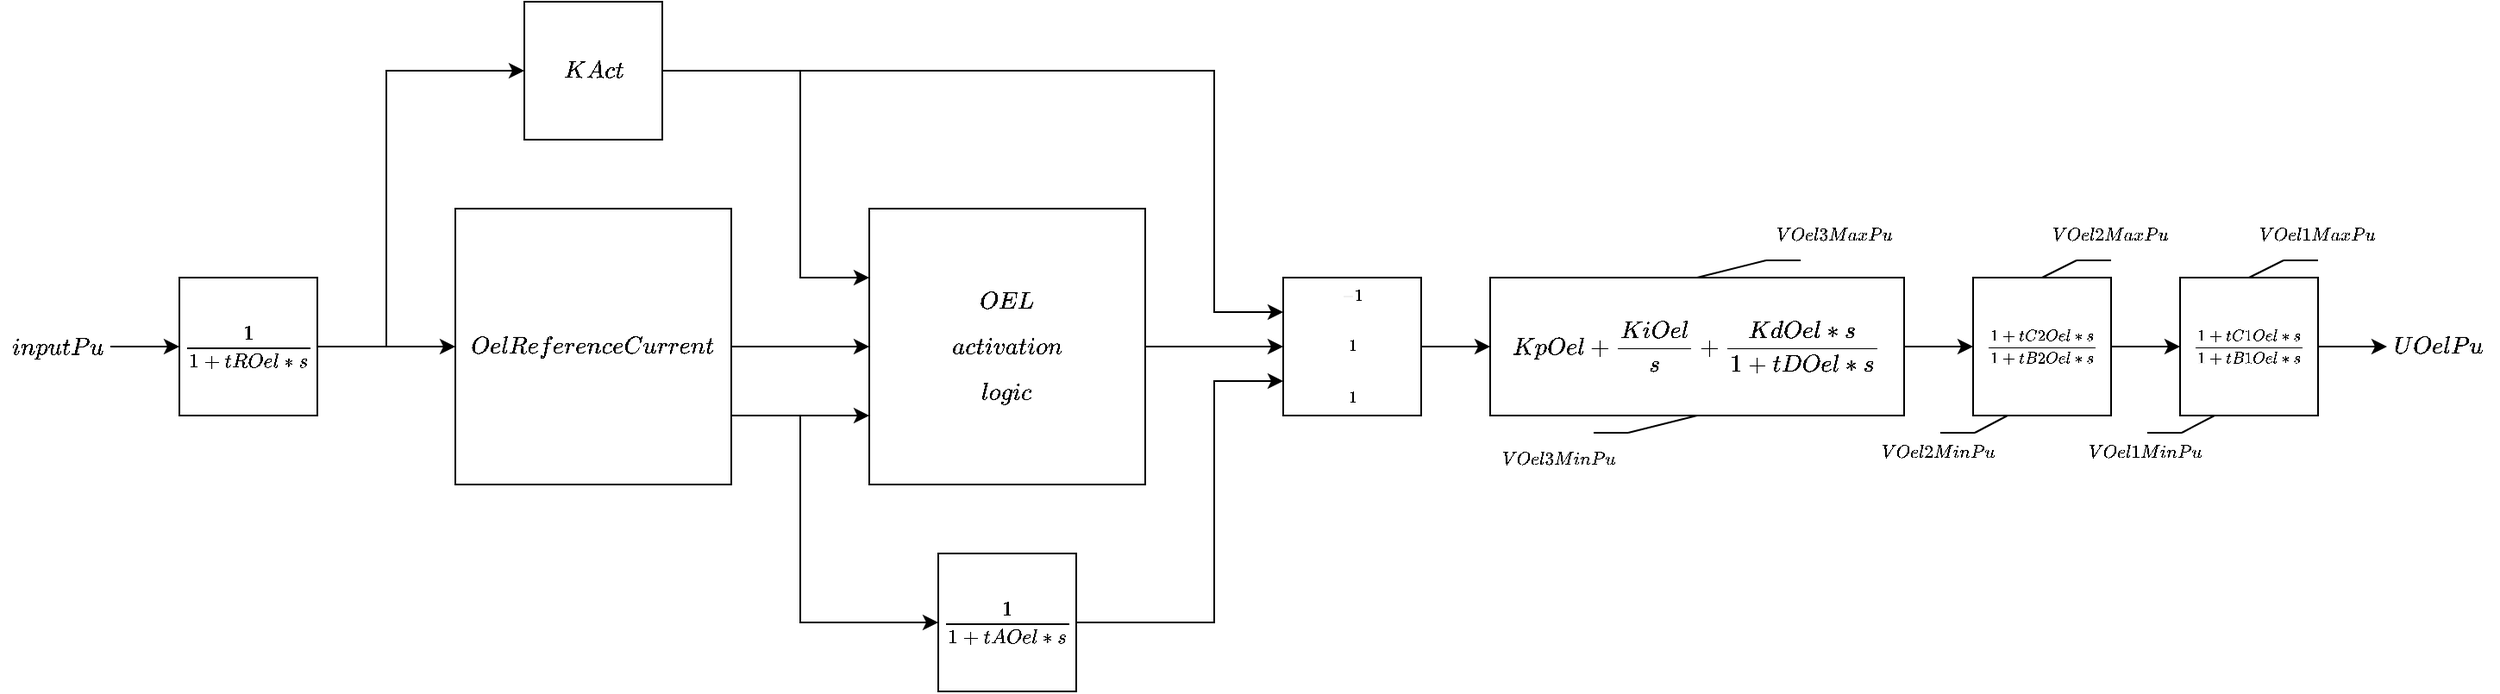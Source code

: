 <mxfile version="24.1.0" type="device">
  <diagram name="Page-1" id="-cMVqA2Gkwa5aGeDibPs">
    <mxGraphModel dx="1762" dy="1243" grid="1" gridSize="10" guides="1" tooltips="1" connect="1" arrows="1" fold="1" page="0" pageScale="1" pageWidth="413" pageHeight="583" math="1" shadow="0">
      <root>
        <mxCell id="0" />
        <mxCell id="1" parent="0" />
        <mxCell id="eN8Zq5XajQ-hrPbZrUXH-4" value="" style="edgeStyle=orthogonalEdgeStyle;rounded=0;orthogonalLoop=1;jettySize=auto;html=1;exitX=1;exitY=0.5;exitDx=0;exitDy=0;" parent="1" source="HanA1OKdP7TFDTROJioc-21" target="eN8Zq5XajQ-hrPbZrUXH-3" edge="1">
          <mxGeometry relative="1" as="geometry">
            <mxPoint x="-160" y="160" as="sourcePoint" />
          </mxGeometry>
        </mxCell>
        <mxCell id="VlKzPEms0ibN2ueOCc-_-25" value="" style="edgeStyle=orthogonalEdgeStyle;rounded=0;orthogonalLoop=1;jettySize=auto;html=1;" parent="1" source="GCO7xrDp6TmdYOZJOnFd-4" target="GCO7xrDp6TmdYOZJOnFd-99" edge="1">
          <mxGeometry relative="1" as="geometry" />
        </mxCell>
        <mxCell id="GCO7xrDp6TmdYOZJOnFd-4" value="&lt;table style=&quot;font-size: 8px;&quot;&gt;&lt;tbody&gt;&lt;tr&gt;&lt;td&gt;&lt;font style=&quot;font-size: 8px;&quot;&gt;$$-1$$&lt;/font&gt;&lt;/td&gt;&lt;/tr&gt;&lt;tr&gt;&lt;td&gt;&lt;font style=&quot;font-size: 8px;&quot;&gt;$$1$$&lt;/font&gt;&lt;/td&gt;&lt;/tr&gt;&lt;tr&gt;&lt;td&gt;&lt;font style=&quot;font-size: 8px;&quot;&gt;$$1$$&lt;/font&gt;&lt;/td&gt;&lt;/tr&gt;&lt;/tbody&gt;&lt;/table&gt;" style="whiteSpace=wrap;html=1;aspect=fixed;" parent="1" vertex="1">
          <mxGeometry x="520" y="120" width="80" height="80" as="geometry" />
        </mxCell>
        <mxCell id="VlKzPEms0ibN2ueOCc-_-24" value="" style="edgeStyle=orthogonalEdgeStyle;rounded=0;orthogonalLoop=1;jettySize=auto;html=1;" parent="1" source="GCO7xrDp6TmdYOZJOnFd-99" target="VlKzPEms0ibN2ueOCc-_-6" edge="1">
          <mxGeometry relative="1" as="geometry" />
        </mxCell>
        <mxCell id="GCO7xrDp6TmdYOZJOnFd-99" value="$$KpOel+\frac{KiOel}{s}+\frac{KdOel*s}{1+tDOel*s}$$" style="rounded=0;whiteSpace=wrap;html=1;" parent="1" vertex="1">
          <mxGeometry x="640" y="120" width="240" height="80" as="geometry" />
        </mxCell>
        <mxCell id="GCO7xrDp6TmdYOZJOnFd-110" value="" style="endArrow=none;html=1;exitX=0.5;exitY=0;exitDx=0;exitDy=0;" parent="1" source="GCO7xrDp6TmdYOZJOnFd-99" edge="1">
          <mxGeometry width="50" height="50" relative="1" as="geometry">
            <mxPoint x="680" y="130" as="sourcePoint" />
            <mxPoint x="800" y="110" as="targetPoint" />
          </mxGeometry>
        </mxCell>
        <mxCell id="GCO7xrDp6TmdYOZJOnFd-111" value="" style="endArrow=none;html=1;" parent="1" edge="1">
          <mxGeometry width="50" height="50" relative="1" as="geometry">
            <mxPoint x="800" y="110" as="sourcePoint" />
            <mxPoint x="820" y="110" as="targetPoint" />
          </mxGeometry>
        </mxCell>
        <mxCell id="GCO7xrDp6TmdYOZJOnFd-112" value="&lt;font style=&quot;font-size: 9px;&quot;&gt;$$VOel3MaxPu$$&lt;/font&gt;" style="text;html=1;strokeColor=none;fillColor=none;align=center;verticalAlign=middle;whiteSpace=wrap;rounded=0;fontSize=15;" parent="1" vertex="1">
          <mxGeometry x="800" y="80" width="80" height="30" as="geometry" />
        </mxCell>
        <mxCell id="GCO7xrDp6TmdYOZJOnFd-113" value="" style="endArrow=none;html=1;" parent="1" edge="1">
          <mxGeometry width="50" height="50" relative="1" as="geometry">
            <mxPoint x="720" y="210" as="sourcePoint" />
            <mxPoint x="700" y="210" as="targetPoint" />
          </mxGeometry>
        </mxCell>
        <mxCell id="GCO7xrDp6TmdYOZJOnFd-114" value="&lt;font style=&quot;font-size: 9px;&quot;&gt;$$VOel3MinPu$$&lt;/font&gt;" style="text;html=1;strokeColor=none;fillColor=none;align=center;verticalAlign=middle;whiteSpace=wrap;rounded=0;fontSize=15;" parent="1" vertex="1">
          <mxGeometry x="640" y="210" width="80" height="30" as="geometry" />
        </mxCell>
        <mxCell id="GCO7xrDp6TmdYOZJOnFd-115" value="" style="endArrow=none;html=1;entryX=0.5;entryY=1;entryDx=0;entryDy=0;" parent="1" target="GCO7xrDp6TmdYOZJOnFd-99" edge="1">
          <mxGeometry width="50" height="50" relative="1" as="geometry">
            <mxPoint x="720" y="210" as="sourcePoint" />
            <mxPoint x="661" y="190" as="targetPoint" />
          </mxGeometry>
        </mxCell>
        <mxCell id="GCO7xrDp6TmdYOZJOnFd-120" value="&lt;table style=&quot;&quot;&gt;&lt;tbody&gt;&lt;tr&gt;&lt;td&gt;&lt;font style=&quot;font-size: 12px;&quot;&gt;$$KAct$$&lt;/font&gt;&lt;/td&gt;&lt;/tr&gt;&lt;/tbody&gt;&lt;/table&gt;" style="whiteSpace=wrap;html=1;aspect=fixed;" parent="1" vertex="1">
          <mxGeometry x="80" y="-40" width="80" height="80" as="geometry" />
        </mxCell>
        <mxCell id="VlKzPEms0ibN2ueOCc-_-26" value="" style="edgeStyle=orthogonalEdgeStyle;rounded=0;orthogonalLoop=1;jettySize=auto;html=1;" parent="1" source="eN8Zq5XajQ-hrPbZrUXH-3" target="qLZYFt0uQZEpN5fuRu8l-13" edge="1">
          <mxGeometry relative="1" as="geometry" />
        </mxCell>
        <mxCell id="eN8Zq5XajQ-hrPbZrUXH-3" value="&lt;font style=&quot;font-size: 10px;&quot;&gt;$$\frac{1}{1+tROel*s}$$&lt;/font&gt;" style="whiteSpace=wrap;html=1;aspect=fixed;" parent="1" vertex="1">
          <mxGeometry x="-120" y="120" width="80" height="80" as="geometry" />
        </mxCell>
        <mxCell id="qLZYFt0uQZEpN5fuRu8l-12" value="&lt;font style=&quot;font-size: 10px;&quot;&gt;$$\frac{1}{1+tAOel*s}$$&lt;/font&gt;" style="rounded=0;whiteSpace=wrap;html=1;" parent="1" vertex="1">
          <mxGeometry x="320" y="280" width="80" height="80" as="geometry" />
        </mxCell>
        <mxCell id="VlKzPEms0ibN2ueOCc-_-2" value="" style="edgeStyle=orthogonalEdgeStyle;rounded=0;orthogonalLoop=1;jettySize=auto;html=1;" parent="1" source="qLZYFt0uQZEpN5fuRu8l-13" target="VlKzPEms0ibN2ueOCc-_-1" edge="1">
          <mxGeometry relative="1" as="geometry" />
        </mxCell>
        <mxCell id="qLZYFt0uQZEpN5fuRu8l-13" value="&lt;font style=&quot;font-size: 12px;&quot;&gt;$$OelReferenceCurrent$$&lt;/font&gt;" style="rounded=0;whiteSpace=wrap;html=1;" parent="1" vertex="1">
          <mxGeometry x="40" y="80" width="160" height="160" as="geometry" />
        </mxCell>
        <mxCell id="HanA1OKdP7TFDTROJioc-21" value="$$inputPu$$" style="text;strokeColor=none;align=center;fillColor=none;html=1;verticalAlign=middle;whiteSpace=wrap;rounded=0;" parent="1" vertex="1">
          <mxGeometry x="-220" y="145" width="60" height="30" as="geometry" />
        </mxCell>
        <mxCell id="VlKzPEms0ibN2ueOCc-_-32" value="" style="edgeStyle=orthogonalEdgeStyle;rounded=0;orthogonalLoop=1;jettySize=auto;html=1;" parent="1" source="VlKzPEms0ibN2ueOCc-_-1" target="GCO7xrDp6TmdYOZJOnFd-4" edge="1">
          <mxGeometry relative="1" as="geometry" />
        </mxCell>
        <mxCell id="VlKzPEms0ibN2ueOCc-_-1" value="&lt;font style=&quot;font-size: 12px;&quot;&gt;$$OEL$$&lt;/font&gt;&lt;div&gt;&lt;font style=&quot;font-size: 12px;&quot;&gt;$$activation$$&lt;/font&gt;&lt;/div&gt;&lt;div&gt;&lt;font style=&quot;font-size: 12px;&quot;&gt;$$logic$$&lt;/font&gt;&lt;/div&gt;" style="rounded=0;whiteSpace=wrap;html=1;" parent="1" vertex="1">
          <mxGeometry x="280" y="80" width="160" height="160" as="geometry" />
        </mxCell>
        <mxCell id="VlKzPEms0ibN2ueOCc-_-3" value="" style="endArrow=classic;html=1;rounded=0;exitX=1;exitY=0.75;exitDx=0;exitDy=0;entryX=0;entryY=0.75;entryDx=0;entryDy=0;" parent="1" source="qLZYFt0uQZEpN5fuRu8l-13" target="VlKzPEms0ibN2ueOCc-_-1" edge="1">
          <mxGeometry width="50" height="50" relative="1" as="geometry">
            <mxPoint x="320" y="210" as="sourcePoint" />
            <mxPoint x="370" y="160" as="targetPoint" />
          </mxGeometry>
        </mxCell>
        <mxCell id="VlKzPEms0ibN2ueOCc-_-5" style="edgeStyle=orthogonalEdgeStyle;rounded=0;orthogonalLoop=1;jettySize=auto;html=1;exitX=0.5;exitY=1;exitDx=0;exitDy=0;" parent="1" source="VlKzPEms0ibN2ueOCc-_-6" edge="1">
          <mxGeometry relative="1" as="geometry">
            <mxPoint x="960.2" y="190.2" as="targetPoint" />
          </mxGeometry>
        </mxCell>
        <mxCell id="VlKzPEms0ibN2ueOCc-_-23" value="" style="edgeStyle=orthogonalEdgeStyle;rounded=0;orthogonalLoop=1;jettySize=auto;html=1;" parent="1" source="VlKzPEms0ibN2ueOCc-_-6" target="VlKzPEms0ibN2ueOCc-_-14" edge="1">
          <mxGeometry relative="1" as="geometry" />
        </mxCell>
        <mxCell id="VlKzPEms0ibN2ueOCc-_-6" value="&lt;font style=&quot;font-size: 8px;&quot;&gt;$$\frac{1+tC2Oel*s}{1+tB2Oel*s}$$&lt;/font&gt;" style="rounded=0;whiteSpace=wrap;html=1;" parent="1" vertex="1">
          <mxGeometry x="920" y="120" width="80" height="80" as="geometry" />
        </mxCell>
        <mxCell id="VlKzPEms0ibN2ueOCc-_-7" value="" style="endArrow=none;html=1;exitX=0.5;exitY=0;exitDx=0;exitDy=0;" parent="1" source="VlKzPEms0ibN2ueOCc-_-6" edge="1">
          <mxGeometry width="50" height="50" relative="1" as="geometry">
            <mxPoint x="960" y="130" as="sourcePoint" />
            <mxPoint x="980" y="110" as="targetPoint" />
          </mxGeometry>
        </mxCell>
        <mxCell id="VlKzPEms0ibN2ueOCc-_-8" value="" style="endArrow=none;html=1;" parent="1" edge="1">
          <mxGeometry width="50" height="50" relative="1" as="geometry">
            <mxPoint x="980" y="110" as="sourcePoint" />
            <mxPoint x="1000" y="110" as="targetPoint" />
          </mxGeometry>
        </mxCell>
        <mxCell id="VlKzPEms0ibN2ueOCc-_-9" value="" style="endArrow=none;html=1;" parent="1" edge="1">
          <mxGeometry width="50" height="50" relative="1" as="geometry">
            <mxPoint x="921" y="210" as="sourcePoint" />
            <mxPoint x="901" y="210" as="targetPoint" />
          </mxGeometry>
        </mxCell>
        <mxCell id="VlKzPEms0ibN2ueOCc-_-10" value="" style="endArrow=none;html=1;exitX=0.5;exitY=0;exitDx=0;exitDy=0;entryX=0.25;entryY=1;entryDx=0;entryDy=0;" parent="1" target="VlKzPEms0ibN2ueOCc-_-6" edge="1">
          <mxGeometry width="50" height="50" relative="1" as="geometry">
            <mxPoint x="921" y="210" as="sourcePoint" />
            <mxPoint x="941" y="190" as="targetPoint" />
          </mxGeometry>
        </mxCell>
        <mxCell id="VlKzPEms0ibN2ueOCc-_-11" value="&lt;font style=&quot;font-size: 9px;&quot;&gt;$$VOel2MinPu$$&lt;/font&gt;" style="text;html=1;strokeColor=none;fillColor=none;align=center;verticalAlign=middle;whiteSpace=wrap;rounded=0;fontSize=15;" parent="1" vertex="1">
          <mxGeometry x="840" y="206" width="120" height="30" as="geometry" />
        </mxCell>
        <mxCell id="VlKzPEms0ibN2ueOCc-_-12" value="&lt;font style=&quot;font-size: 9px;&quot;&gt;$$VOel2MaxPu$$&lt;/font&gt;" style="text;html=1;strokeColor=none;fillColor=none;align=center;verticalAlign=middle;whiteSpace=wrap;rounded=0;fontSize=15;" parent="1" vertex="1">
          <mxGeometry x="920" y="80" width="160" height="30" as="geometry" />
        </mxCell>
        <mxCell id="VlKzPEms0ibN2ueOCc-_-13" style="edgeStyle=orthogonalEdgeStyle;rounded=0;orthogonalLoop=1;jettySize=auto;html=1;exitX=0.5;exitY=1;exitDx=0;exitDy=0;" parent="1" source="VlKzPEms0ibN2ueOCc-_-14" edge="1">
          <mxGeometry relative="1" as="geometry">
            <mxPoint x="1080.2" y="190.2" as="targetPoint" />
          </mxGeometry>
        </mxCell>
        <mxCell id="VlKzPEms0ibN2ueOCc-_-22" value="" style="edgeStyle=orthogonalEdgeStyle;rounded=0;orthogonalLoop=1;jettySize=auto;html=1;" parent="1" source="VlKzPEms0ibN2ueOCc-_-14" target="VlKzPEms0ibN2ueOCc-_-21" edge="1">
          <mxGeometry relative="1" as="geometry" />
        </mxCell>
        <mxCell id="VlKzPEms0ibN2ueOCc-_-14" value="&lt;font style=&quot;font-size: 8px;&quot;&gt;$$\frac{1+tC1Oel*s}{1+tB1Oel*s}$$&lt;/font&gt;" style="rounded=0;whiteSpace=wrap;html=1;" parent="1" vertex="1">
          <mxGeometry x="1040" y="120" width="80" height="80" as="geometry" />
        </mxCell>
        <mxCell id="VlKzPEms0ibN2ueOCc-_-15" value="" style="endArrow=none;html=1;exitX=0.5;exitY=0;exitDx=0;exitDy=0;" parent="1" source="VlKzPEms0ibN2ueOCc-_-14" edge="1">
          <mxGeometry width="50" height="50" relative="1" as="geometry">
            <mxPoint x="1080" y="130" as="sourcePoint" />
            <mxPoint x="1100" y="110" as="targetPoint" />
          </mxGeometry>
        </mxCell>
        <mxCell id="VlKzPEms0ibN2ueOCc-_-16" value="" style="endArrow=none;html=1;" parent="1" edge="1">
          <mxGeometry width="50" height="50" relative="1" as="geometry">
            <mxPoint x="1100" y="110" as="sourcePoint" />
            <mxPoint x="1120" y="110" as="targetPoint" />
          </mxGeometry>
        </mxCell>
        <mxCell id="VlKzPEms0ibN2ueOCc-_-17" value="" style="endArrow=none;html=1;" parent="1" edge="1">
          <mxGeometry width="50" height="50" relative="1" as="geometry">
            <mxPoint x="1041" y="210" as="sourcePoint" />
            <mxPoint x="1021" y="210" as="targetPoint" />
          </mxGeometry>
        </mxCell>
        <mxCell id="VlKzPEms0ibN2ueOCc-_-18" value="" style="endArrow=none;html=1;exitX=0.5;exitY=0;exitDx=0;exitDy=0;entryX=0.25;entryY=1;entryDx=0;entryDy=0;" parent="1" target="VlKzPEms0ibN2ueOCc-_-14" edge="1">
          <mxGeometry width="50" height="50" relative="1" as="geometry">
            <mxPoint x="1041" y="210" as="sourcePoint" />
            <mxPoint x="1061" y="190" as="targetPoint" />
          </mxGeometry>
        </mxCell>
        <mxCell id="VlKzPEms0ibN2ueOCc-_-19" value="&lt;font style=&quot;font-size: 9px;&quot;&gt;$$VOel1MinPu$$&lt;/font&gt;" style="text;html=1;strokeColor=none;fillColor=none;align=center;verticalAlign=middle;whiteSpace=wrap;rounded=0;fontSize=15;" parent="1" vertex="1">
          <mxGeometry x="960" y="206" width="120" height="30" as="geometry" />
        </mxCell>
        <mxCell id="VlKzPEms0ibN2ueOCc-_-20" value="&lt;font style=&quot;font-size: 9px;&quot;&gt;$$VOel1MaxPu$$&lt;/font&gt;" style="text;html=1;strokeColor=none;fillColor=none;align=center;verticalAlign=middle;whiteSpace=wrap;rounded=0;fontSize=15;" parent="1" vertex="1">
          <mxGeometry x="1040" y="80" width="160" height="30" as="geometry" />
        </mxCell>
        <mxCell id="VlKzPEms0ibN2ueOCc-_-21" value="$$UOelPu$$" style="text;strokeColor=none;align=center;fillColor=none;html=1;verticalAlign=middle;whiteSpace=wrap;rounded=0;" parent="1" vertex="1">
          <mxGeometry x="1160" y="145" width="60" height="30" as="geometry" />
        </mxCell>
        <mxCell id="VlKzPEms0ibN2ueOCc-_-27" value="" style="endArrow=classic;html=1;rounded=0;exitX=1;exitY=0.5;exitDx=0;exitDy=0;entryX=0;entryY=0.5;entryDx=0;entryDy=0;" parent="1" source="eN8Zq5XajQ-hrPbZrUXH-3" target="GCO7xrDp6TmdYOZJOnFd-120" edge="1">
          <mxGeometry width="50" height="50" relative="1" as="geometry">
            <mxPoint x="120" y="200" as="sourcePoint" />
            <mxPoint x="170" y="150" as="targetPoint" />
            <Array as="points">
              <mxPoint y="160" />
              <mxPoint />
            </Array>
          </mxGeometry>
        </mxCell>
        <mxCell id="VlKzPEms0ibN2ueOCc-_-28" value="" style="endArrow=classic;html=1;rounded=0;exitX=1;exitY=0.75;exitDx=0;exitDy=0;entryX=0;entryY=0.5;entryDx=0;entryDy=0;" parent="1" source="qLZYFt0uQZEpN5fuRu8l-13" target="qLZYFt0uQZEpN5fuRu8l-12" edge="1">
          <mxGeometry width="50" height="50" relative="1" as="geometry">
            <mxPoint x="200" y="200" as="sourcePoint" />
            <mxPoint x="250" y="300" as="targetPoint" />
            <Array as="points">
              <mxPoint x="240" y="200" />
              <mxPoint x="240" y="320" />
            </Array>
          </mxGeometry>
        </mxCell>
        <mxCell id="VlKzPEms0ibN2ueOCc-_-29" value="" style="endArrow=classic;html=1;rounded=0;exitX=1;exitY=0.5;exitDx=0;exitDy=0;entryX=0;entryY=0.25;entryDx=0;entryDy=0;" parent="1" source="GCO7xrDp6TmdYOZJOnFd-120" target="VlKzPEms0ibN2ueOCc-_-1" edge="1">
          <mxGeometry width="50" height="50" relative="1" as="geometry">
            <mxPoint x="120" y="150" as="sourcePoint" />
            <mxPoint x="170" y="100" as="targetPoint" />
            <Array as="points">
              <mxPoint x="240" />
              <mxPoint x="240" y="120" />
            </Array>
          </mxGeometry>
        </mxCell>
        <mxCell id="VlKzPEms0ibN2ueOCc-_-30" value="" style="endArrow=classic;html=1;rounded=0;exitX=1;exitY=0.5;exitDx=0;exitDy=0;entryX=0;entryY=0.25;entryDx=0;entryDy=0;" parent="1" source="GCO7xrDp6TmdYOZJOnFd-120" target="GCO7xrDp6TmdYOZJOnFd-4" edge="1">
          <mxGeometry width="50" height="50" relative="1" as="geometry">
            <mxPoint x="430" y="150" as="sourcePoint" />
            <mxPoint x="480" y="100" as="targetPoint" />
            <Array as="points">
              <mxPoint x="480" />
              <mxPoint x="480" y="140" />
            </Array>
          </mxGeometry>
        </mxCell>
        <mxCell id="VlKzPEms0ibN2ueOCc-_-31" value="" style="endArrow=classic;html=1;rounded=0;exitX=1;exitY=0.5;exitDx=0;exitDy=0;entryX=0;entryY=0.75;entryDx=0;entryDy=0;" parent="1" source="qLZYFt0uQZEpN5fuRu8l-12" target="GCO7xrDp6TmdYOZJOnFd-4" edge="1">
          <mxGeometry width="50" height="50" relative="1" as="geometry">
            <mxPoint x="430" y="150" as="sourcePoint" />
            <mxPoint x="480" y="100" as="targetPoint" />
            <Array as="points">
              <mxPoint x="480" y="320" />
              <mxPoint x="480" y="180" />
            </Array>
          </mxGeometry>
        </mxCell>
      </root>
    </mxGraphModel>
  </diagram>
</mxfile>
